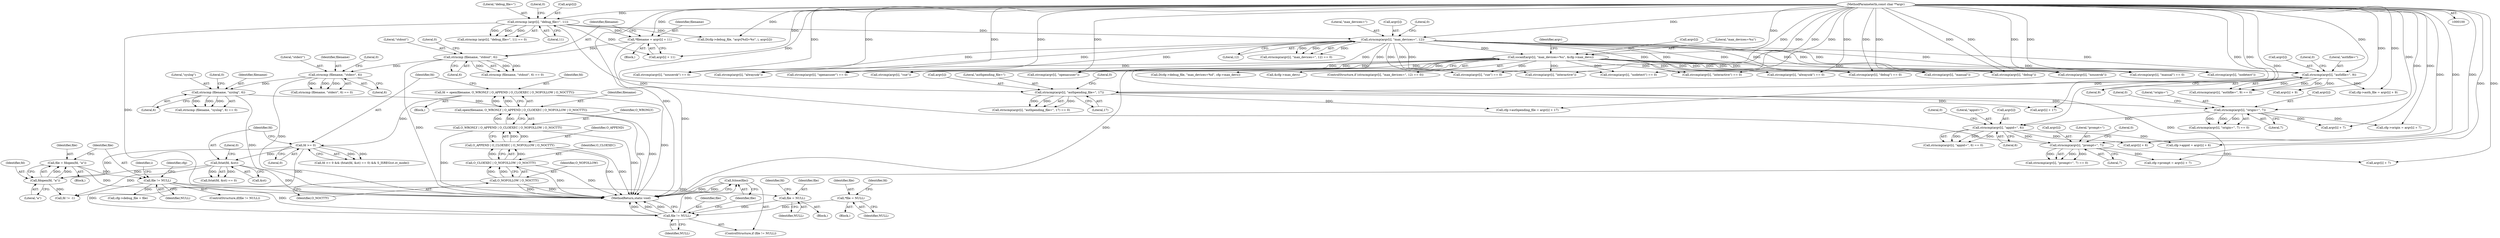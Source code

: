 digraph "0_pam-u2f_18b1914e32b74ff52000f10e97067e841e5fff62_0@API" {
"1000654" [label="(Call,fclose(file))"];
"1000651" [label="(Call,file != NULL)"];
"1000449" [label="(Call,file != NULL)"];
"1000443" [label="(Call,file = fdopen(fd, \"a\"))"];
"1000445" [label="(Call,fdopen(fd, \"a\"))"];
"1000433" [label="(Call,fstat(fd, &st))"];
"1000428" [label="(Call,fd >= 0)"];
"1000413" [label="(Call,fd = open(filename, O_WRONLY | O_APPEND | O_CLOEXEC | O_NOFOLLOW | O_NOCTTY))"];
"1000415" [label="(Call,open(filename, O_WRONLY | O_APPEND | O_CLOEXEC | O_NOFOLLOW | O_NOCTTY))"];
"1000397" [label="(Call,strncmp (filename, \"syslog\", 6))"];
"1000383" [label="(Call,strncmp (filename, \"stderr\", 6))"];
"1000369" [label="(Call,strncmp (filename, \"stdout\", 6))"];
"1000360" [label="(Call,*filename = argv[i] + 11)"];
"1000351" [label="(Call,strncmp (argv[i], \"debug_file=\", 11))"];
"1000333" [label="(Call,strncmp(argv[i], \"prompt=\", 7))"];
"1000315" [label="(Call,strncmp(argv[i], \"appid=\", 6))"];
"1000297" [label="(Call,strncmp(argv[i], \"origin=\", 7))"];
"1000279" [label="(Call,strncmp(argv[i], \"authpending_file=\", 17))"];
"1000261" [label="(Call,strncmp(argv[i], \"authfile=\", 9))"];
"1000103" [label="(MethodParameterIn,const char **argv)"];
"1000139" [label="(Call,strncmp(argv[i], \"max_devices=\", 12))"];
"1000146" [label="(Call,sscanf(argv[i], \"max_devices=%u\", &cfg->max_devs))"];
"1000417" [label="(Call,O_WRONLY | O_APPEND | O_CLOEXEC | O_NOFOLLOW | O_NOCTTY)"];
"1000419" [label="(Call,O_APPEND | O_CLOEXEC | O_NOFOLLOW | O_NOCTTY)"];
"1000421" [label="(Call,O_CLOEXEC | O_NOFOLLOW | O_NOCTTY)"];
"1000423" [label="(Call,O_NOFOLLOW | O_NOCTTY)"];
"1000463" [label="(Call,file = NULL)"];
"1000108" [label="(Call,*file = NULL)"];
"1000449" [label="(Call,file != NULL)"];
"1000150" [label="(Literal,\"max_devices=%u\")"];
"1000143" [label="(Literal,\"max_devices=\")"];
"1000506" [label="(Call,D(cfg->debug_file, \"max_devices=%d\", cfg->max_devs))"];
"1000350" [label="(Call,strncmp (argv[i], \"debug_file=\", 11) == 0)"];
"1000416" [label="(Identifier,filename)"];
"1000169" [label="(Call,strcmp(argv[i], \"debug\") == 0)"];
"1000362" [label="(Call,argv[i] + 11)"];
"1000159" [label="(Identifier,argv)"];
"1000419" [label="(Call,O_APPEND | O_CLOEXEC | O_NOFOLLOW | O_NOCTTY)"];
"1000235" [label="(Call,strcmp(argv[i], \"cue\"))"];
"1000247" [label="(Call,strcmp(argv[i], \"nodetect\") == 0)"];
"1000413" [label="(Call,fd = open(filename, O_WRONLY | O_APPEND | O_CLOEXEC | O_NOFOLLOW | O_NOCTTY))"];
"1000183" [label="(Call,strcmp(argv[i], \"nouserok\"))"];
"1000140" [label="(Call,argv[i])"];
"1000368" [label="(Call,strncmp (filename, \"stdout\", 6) == 0)"];
"1000427" [label="(Call,fd >= 0 && (fstat(fd, &st) == 0) && S_ISREG(st.st_mode))"];
"1000308" [label="(Call,argv[i] + 7)"];
"1000382" [label="(Call,strncmp (filename, \"stderr\", 6) == 0)"];
"1000414" [label="(Identifier,fd)"];
"1000372" [label="(Literal,6)"];
"1000415" [label="(Call,open(filename, O_WRONLY | O_APPEND | O_CLOEXEC | O_NOFOLLOW | O_NOCTTY))"];
"1000370" [label="(Identifier,filename)"];
"1000656" [label="(MethodReturn,static void)"];
"1000209" [label="(Call,strcmp(argv[i], \"alwaysok\"))"];
"1000361" [label="(Identifier,filename)"];
"1000421" [label="(Call,O_CLOEXEC | O_NOFOLLOW | O_NOCTTY)"];
"1000655" [label="(Identifier,file)"];
"1000279" [label="(Call,strncmp(argv[i], \"authpending_file=\", 17))"];
"1000453" [label="(Call,cfg->debug_file = file)"];
"1000357" [label="(Literal,0)"];
"1000196" [label="(Call,strcmp(argv[i], \"openasuser\"))"];
"1000234" [label="(Call,strcmp(argv[i], \"cue\") == 0)"];
"1000387" [label="(Literal,0)"];
"1000351" [label="(Call,strncmp (argv[i], \"debug_file=\", 11))"];
"1000424" [label="(Identifier,O_NOFOLLOW)"];
"1000418" [label="(Identifier,O_WRONLY)"];
"1000261" [label="(Call,strncmp(argv[i], \"authfile=\", 9))"];
"1000326" [label="(Call,argv[i] + 6)"];
"1000151" [label="(Call,&cfg->max_devs)"];
"1000296" [label="(Call,strncmp(argv[i], \"origin=\", 7) == 0)"];
"1000442" [label="(Block,)"];
"1000444" [label="(Identifier,file)"];
"1000412" [label="(Block,)"];
"1000333" [label="(Call,strncmp(argv[i], \"prompt=\", 7))"];
"1000208" [label="(Call,strcmp(argv[i], \"alwaysok\") == 0)"];
"1000334" [label="(Call,argv[i])"];
"1000360" [label="(Call,*filename = argv[i] + 11)"];
"1000298" [label="(Call,argv[i])"];
"1000420" [label="(Identifier,O_APPEND)"];
"1000267" [label="(Literal,0)"];
"1000430" [label="(Literal,0)"];
"1000280" [label="(Call,argv[i])"];
"1000653" [label="(Identifier,NULL)"];
"1000465" [label="(Identifier,NULL)"];
"1000463" [label="(Call,file = NULL)"];
"1000135" [label="(Identifier,i)"];
"1000398" [label="(Identifier,filename)"];
"1000352" [label="(Call,argv[i])"];
"1000340" [label="(Call,cfg->prompt = argv[i] + 7)"];
"1000385" [label="(Literal,\"stderr\")"];
"1000284" [label="(Literal,17)"];
"1000156" [label="(Call,strcmp(argv[i], \"manual\") == 0)"];
"1000373" [label="(Literal,0)"];
"1000304" [label="(Call,cfg->origin = argv[i] + 7)"];
"1000399" [label="(Literal,\"syslog\")"];
"1000434" [label="(Identifier,fd)"];
"1000337" [label="(Literal,\"prompt=\")"];
"1000145" [label="(Literal,0)"];
"1000265" [label="(Literal,\"authfile=\")"];
"1000432" [label="(Call,fstat(fd, &st) == 0)"];
"1000332" [label="(Call,strncmp(argv[i], \"prompt=\", 7) == 0)"];
"1000423" [label="(Call,O_NOFOLLOW | O_NOCTTY)"];
"1000446" [label="(Identifier,fd)"];
"1000283" [label="(Literal,\"authpending_file=\")"];
"1000452" [label="(Block,)"];
"1000314" [label="(Call,strncmp(argv[i], \"appid=\", 6) == 0)"];
"1000386" [label="(Literal,6)"];
"1000109" [label="(Identifier,file)"];
"1000425" [label="(Identifier,O_NOCTTY)"];
"1000384" [label="(Identifier,filename)"];
"1000371" [label="(Literal,\"stdout\")"];
"1000303" [label="(Literal,0)"];
"1000401" [label="(Literal,0)"];
"1000110" [label="(Identifier,NULL)"];
"1000144" [label="(Literal,12)"];
"1000285" [label="(Literal,0)"];
"1000260" [label="(Call,strncmp(argv[i], \"authfile=\", 9) == 0)"];
"1000497" [label="(Call,D(cfg->debug_file, \"argv[%d]=%s\", i, argv[i]))"];
"1000248" [label="(Call,strcmp(argv[i], \"nodetect\"))"];
"1000433" [label="(Call,fstat(fd, &st))"];
"1000182" [label="(Call,strcmp(argv[i], \"nouserok\") == 0)"];
"1000344" [label="(Call,argv[i] + 7)"];
"1000147" [label="(Call,argv[i])"];
"1000195" [label="(Call,strcmp(argv[i], \"openasuser\") == 0)"];
"1000400" [label="(Literal,6)"];
"1000301" [label="(Literal,\"origin=\")"];
"1000339" [label="(Literal,0)"];
"1000451" [label="(Identifier,NULL)"];
"1000272" [label="(Call,argv[i] + 9)"];
"1000467" [label="(Identifier,fd)"];
"1000113" [label="(Identifier,fd)"];
"1000445" [label="(Call,fdopen(fd, \"a\"))"];
"1000338" [label="(Literal,7)"];
"1000644" [label="(Call,fd != -1)"];
"1000356" [label="(Literal,11)"];
"1000383" [label="(Call,strncmp (filename, \"stderr\", 6))"];
"1000654" [label="(Call,fclose(file))"];
"1000322" [label="(Call,cfg->appid = argv[i] + 6)"];
"1000321" [label="(Literal,0)"];
"1000222" [label="(Call,strcmp(argv[i], \"interactive\"))"];
"1000450" [label="(Identifier,file)"];
"1000266" [label="(Literal,9)"];
"1000105" [label="(Block,)"];
"1000437" [label="(Literal,0)"];
"1000652" [label="(Identifier,file)"];
"1000315" [label="(Call,strncmp(argv[i], \"appid=\", 6))"];
"1000139" [label="(Call,strncmp(argv[i], \"max_devices=\", 12))"];
"1000278" [label="(Call,strncmp(argv[i], \"authpending_file=\", 17) == 0)"];
"1000103" [label="(MethodParameterIn,const char **argv)"];
"1000428" [label="(Call,fd >= 0)"];
"1000221" [label="(Call,strcmp(argv[i], \"interactive\") == 0)"];
"1000417" [label="(Call,O_WRONLY | O_APPEND | O_CLOEXEC | O_NOFOLLOW | O_NOCTTY)"];
"1000319" [label="(Literal,\"appid=\")"];
"1000651" [label="(Call,file != NULL)"];
"1000355" [label="(Literal,\"debug_file=\")"];
"1000447" [label="(Literal,\"a\")"];
"1000137" [label="(ControlStructure,if (strncmp(argv[i], \"max_devices=\", 12) == 0))"];
"1000448" [label="(ControlStructure,if(file != NULL))"];
"1000369" [label="(Call,strncmp (filename, \"stdout\", 6))"];
"1000157" [label="(Call,strcmp(argv[i], \"manual\"))"];
"1000302" [label="(Literal,7)"];
"1000397" [label="(Call,strncmp (filename, \"syslog\", 6))"];
"1000262" [label="(Call,argv[i])"];
"1000138" [label="(Call,strncmp(argv[i], \"max_devices=\", 12) == 0)"];
"1000464" [label="(Identifier,file)"];
"1000435" [label="(Call,&st)"];
"1000455" [label="(Identifier,cfg)"];
"1000297" [label="(Call,strncmp(argv[i], \"origin=\", 7))"];
"1000170" [label="(Call,strcmp(argv[i], \"debug\"))"];
"1000429" [label="(Identifier,fd)"];
"1000396" [label="(Call,strncmp (filename, \"syslog\", 6) == 0)"];
"1000108" [label="(Call,*file = NULL)"];
"1000286" [label="(Call,cfg->authpending_file = argv[i] + 17)"];
"1000650" [label="(ControlStructure,if (file != NULL))"];
"1000443" [label="(Call,file = fdopen(fd, \"a\"))"];
"1000290" [label="(Call,argv[i] + 17)"];
"1000146" [label="(Call,sscanf(argv[i], \"max_devices=%u\", &cfg->max_devs))"];
"1000320" [label="(Literal,6)"];
"1000268" [label="(Call,cfg->auth_file = argv[i] + 9)"];
"1000358" [label="(Block,)"];
"1000316" [label="(Call,argv[i])"];
"1000422" [label="(Identifier,O_CLOEXEC)"];
"1000654" -> "1000650"  [label="AST: "];
"1000654" -> "1000655"  [label="CFG: "];
"1000655" -> "1000654"  [label="AST: "];
"1000656" -> "1000654"  [label="CFG: "];
"1000654" -> "1000656"  [label="DDG: "];
"1000654" -> "1000656"  [label="DDG: "];
"1000651" -> "1000654"  [label="DDG: "];
"1000651" -> "1000650"  [label="AST: "];
"1000651" -> "1000653"  [label="CFG: "];
"1000652" -> "1000651"  [label="AST: "];
"1000653" -> "1000651"  [label="AST: "];
"1000655" -> "1000651"  [label="CFG: "];
"1000656" -> "1000651"  [label="CFG: "];
"1000651" -> "1000656"  [label="DDG: "];
"1000651" -> "1000656"  [label="DDG: "];
"1000651" -> "1000656"  [label="DDG: "];
"1000449" -> "1000651"  [label="DDG: "];
"1000449" -> "1000651"  [label="DDG: "];
"1000463" -> "1000651"  [label="DDG: "];
"1000108" -> "1000651"  [label="DDG: "];
"1000449" -> "1000448"  [label="AST: "];
"1000449" -> "1000451"  [label="CFG: "];
"1000450" -> "1000449"  [label="AST: "];
"1000451" -> "1000449"  [label="AST: "];
"1000455" -> "1000449"  [label="CFG: "];
"1000135" -> "1000449"  [label="CFG: "];
"1000443" -> "1000449"  [label="DDG: "];
"1000449" -> "1000453"  [label="DDG: "];
"1000449" -> "1000463"  [label="DDG: "];
"1000443" -> "1000442"  [label="AST: "];
"1000443" -> "1000445"  [label="CFG: "];
"1000444" -> "1000443"  [label="AST: "];
"1000445" -> "1000443"  [label="AST: "];
"1000450" -> "1000443"  [label="CFG: "];
"1000443" -> "1000656"  [label="DDG: "];
"1000445" -> "1000443"  [label="DDG: "];
"1000445" -> "1000443"  [label="DDG: "];
"1000445" -> "1000447"  [label="CFG: "];
"1000446" -> "1000445"  [label="AST: "];
"1000447" -> "1000445"  [label="AST: "];
"1000433" -> "1000445"  [label="DDG: "];
"1000428" -> "1000445"  [label="DDG: "];
"1000445" -> "1000644"  [label="DDG: "];
"1000433" -> "1000432"  [label="AST: "];
"1000433" -> "1000435"  [label="CFG: "];
"1000434" -> "1000433"  [label="AST: "];
"1000435" -> "1000433"  [label="AST: "];
"1000437" -> "1000433"  [label="CFG: "];
"1000433" -> "1000656"  [label="DDG: "];
"1000433" -> "1000432"  [label="DDG: "];
"1000433" -> "1000432"  [label="DDG: "];
"1000428" -> "1000433"  [label="DDG: "];
"1000433" -> "1000644"  [label="DDG: "];
"1000428" -> "1000427"  [label="AST: "];
"1000428" -> "1000430"  [label="CFG: "];
"1000429" -> "1000428"  [label="AST: "];
"1000430" -> "1000428"  [label="AST: "];
"1000434" -> "1000428"  [label="CFG: "];
"1000427" -> "1000428"  [label="CFG: "];
"1000428" -> "1000427"  [label="DDG: "];
"1000428" -> "1000427"  [label="DDG: "];
"1000413" -> "1000428"  [label="DDG: "];
"1000428" -> "1000644"  [label="DDG: "];
"1000413" -> "1000412"  [label="AST: "];
"1000413" -> "1000415"  [label="CFG: "];
"1000414" -> "1000413"  [label="AST: "];
"1000415" -> "1000413"  [label="AST: "];
"1000429" -> "1000413"  [label="CFG: "];
"1000413" -> "1000656"  [label="DDG: "];
"1000415" -> "1000413"  [label="DDG: "];
"1000415" -> "1000413"  [label="DDG: "];
"1000415" -> "1000417"  [label="CFG: "];
"1000416" -> "1000415"  [label="AST: "];
"1000417" -> "1000415"  [label="AST: "];
"1000415" -> "1000656"  [label="DDG: "];
"1000415" -> "1000656"  [label="DDG: "];
"1000397" -> "1000415"  [label="DDG: "];
"1000417" -> "1000415"  [label="DDG: "];
"1000417" -> "1000415"  [label="DDG: "];
"1000397" -> "1000396"  [label="AST: "];
"1000397" -> "1000400"  [label="CFG: "];
"1000398" -> "1000397"  [label="AST: "];
"1000399" -> "1000397"  [label="AST: "];
"1000400" -> "1000397"  [label="AST: "];
"1000401" -> "1000397"  [label="CFG: "];
"1000397" -> "1000656"  [label="DDG: "];
"1000397" -> "1000396"  [label="DDG: "];
"1000397" -> "1000396"  [label="DDG: "];
"1000397" -> "1000396"  [label="DDG: "];
"1000383" -> "1000397"  [label="DDG: "];
"1000383" -> "1000382"  [label="AST: "];
"1000383" -> "1000386"  [label="CFG: "];
"1000384" -> "1000383"  [label="AST: "];
"1000385" -> "1000383"  [label="AST: "];
"1000386" -> "1000383"  [label="AST: "];
"1000387" -> "1000383"  [label="CFG: "];
"1000383" -> "1000656"  [label="DDG: "];
"1000383" -> "1000382"  [label="DDG: "];
"1000383" -> "1000382"  [label="DDG: "];
"1000383" -> "1000382"  [label="DDG: "];
"1000369" -> "1000383"  [label="DDG: "];
"1000369" -> "1000368"  [label="AST: "];
"1000369" -> "1000372"  [label="CFG: "];
"1000370" -> "1000369"  [label="AST: "];
"1000371" -> "1000369"  [label="AST: "];
"1000372" -> "1000369"  [label="AST: "];
"1000373" -> "1000369"  [label="CFG: "];
"1000369" -> "1000656"  [label="DDG: "];
"1000369" -> "1000368"  [label="DDG: "];
"1000369" -> "1000368"  [label="DDG: "];
"1000369" -> "1000368"  [label="DDG: "];
"1000360" -> "1000369"  [label="DDG: "];
"1000360" -> "1000358"  [label="AST: "];
"1000360" -> "1000362"  [label="CFG: "];
"1000361" -> "1000360"  [label="AST: "];
"1000362" -> "1000360"  [label="AST: "];
"1000370" -> "1000360"  [label="CFG: "];
"1000360" -> "1000656"  [label="DDG: "];
"1000351" -> "1000360"  [label="DDG: "];
"1000103" -> "1000360"  [label="DDG: "];
"1000351" -> "1000350"  [label="AST: "];
"1000351" -> "1000356"  [label="CFG: "];
"1000352" -> "1000351"  [label="AST: "];
"1000355" -> "1000351"  [label="AST: "];
"1000356" -> "1000351"  [label="AST: "];
"1000357" -> "1000351"  [label="CFG: "];
"1000351" -> "1000656"  [label="DDG: "];
"1000351" -> "1000139"  [label="DDG: "];
"1000351" -> "1000350"  [label="DDG: "];
"1000351" -> "1000350"  [label="DDG: "];
"1000351" -> "1000350"  [label="DDG: "];
"1000333" -> "1000351"  [label="DDG: "];
"1000103" -> "1000351"  [label="DDG: "];
"1000351" -> "1000362"  [label="DDG: "];
"1000351" -> "1000497"  [label="DDG: "];
"1000333" -> "1000332"  [label="AST: "];
"1000333" -> "1000338"  [label="CFG: "];
"1000334" -> "1000333"  [label="AST: "];
"1000337" -> "1000333"  [label="AST: "];
"1000338" -> "1000333"  [label="AST: "];
"1000339" -> "1000333"  [label="CFG: "];
"1000333" -> "1000332"  [label="DDG: "];
"1000333" -> "1000332"  [label="DDG: "];
"1000333" -> "1000332"  [label="DDG: "];
"1000315" -> "1000333"  [label="DDG: "];
"1000103" -> "1000333"  [label="DDG: "];
"1000333" -> "1000340"  [label="DDG: "];
"1000333" -> "1000344"  [label="DDG: "];
"1000315" -> "1000314"  [label="AST: "];
"1000315" -> "1000320"  [label="CFG: "];
"1000316" -> "1000315"  [label="AST: "];
"1000319" -> "1000315"  [label="AST: "];
"1000320" -> "1000315"  [label="AST: "];
"1000321" -> "1000315"  [label="CFG: "];
"1000315" -> "1000314"  [label="DDG: "];
"1000315" -> "1000314"  [label="DDG: "];
"1000315" -> "1000314"  [label="DDG: "];
"1000297" -> "1000315"  [label="DDG: "];
"1000103" -> "1000315"  [label="DDG: "];
"1000315" -> "1000322"  [label="DDG: "];
"1000315" -> "1000326"  [label="DDG: "];
"1000297" -> "1000296"  [label="AST: "];
"1000297" -> "1000302"  [label="CFG: "];
"1000298" -> "1000297"  [label="AST: "];
"1000301" -> "1000297"  [label="AST: "];
"1000302" -> "1000297"  [label="AST: "];
"1000303" -> "1000297"  [label="CFG: "];
"1000297" -> "1000296"  [label="DDG: "];
"1000297" -> "1000296"  [label="DDG: "];
"1000297" -> "1000296"  [label="DDG: "];
"1000279" -> "1000297"  [label="DDG: "];
"1000103" -> "1000297"  [label="DDG: "];
"1000297" -> "1000304"  [label="DDG: "];
"1000297" -> "1000308"  [label="DDG: "];
"1000279" -> "1000278"  [label="AST: "];
"1000279" -> "1000284"  [label="CFG: "];
"1000280" -> "1000279"  [label="AST: "];
"1000283" -> "1000279"  [label="AST: "];
"1000284" -> "1000279"  [label="AST: "];
"1000285" -> "1000279"  [label="CFG: "];
"1000279" -> "1000278"  [label="DDG: "];
"1000279" -> "1000278"  [label="DDG: "];
"1000279" -> "1000278"  [label="DDG: "];
"1000261" -> "1000279"  [label="DDG: "];
"1000103" -> "1000279"  [label="DDG: "];
"1000279" -> "1000286"  [label="DDG: "];
"1000279" -> "1000290"  [label="DDG: "];
"1000261" -> "1000260"  [label="AST: "];
"1000261" -> "1000266"  [label="CFG: "];
"1000262" -> "1000261"  [label="AST: "];
"1000265" -> "1000261"  [label="AST: "];
"1000266" -> "1000261"  [label="AST: "];
"1000267" -> "1000261"  [label="CFG: "];
"1000261" -> "1000260"  [label="DDG: "];
"1000261" -> "1000260"  [label="DDG: "];
"1000261" -> "1000260"  [label="DDG: "];
"1000103" -> "1000261"  [label="DDG: "];
"1000139" -> "1000261"  [label="DDG: "];
"1000146" -> "1000261"  [label="DDG: "];
"1000261" -> "1000268"  [label="DDG: "];
"1000261" -> "1000272"  [label="DDG: "];
"1000103" -> "1000100"  [label="AST: "];
"1000103" -> "1000656"  [label="DDG: "];
"1000103" -> "1000139"  [label="DDG: "];
"1000103" -> "1000146"  [label="DDG: "];
"1000103" -> "1000156"  [label="DDG: "];
"1000103" -> "1000157"  [label="DDG: "];
"1000103" -> "1000169"  [label="DDG: "];
"1000103" -> "1000170"  [label="DDG: "];
"1000103" -> "1000182"  [label="DDG: "];
"1000103" -> "1000183"  [label="DDG: "];
"1000103" -> "1000195"  [label="DDG: "];
"1000103" -> "1000196"  [label="DDG: "];
"1000103" -> "1000208"  [label="DDG: "];
"1000103" -> "1000209"  [label="DDG: "];
"1000103" -> "1000221"  [label="DDG: "];
"1000103" -> "1000222"  [label="DDG: "];
"1000103" -> "1000234"  [label="DDG: "];
"1000103" -> "1000235"  [label="DDG: "];
"1000103" -> "1000247"  [label="DDG: "];
"1000103" -> "1000248"  [label="DDG: "];
"1000103" -> "1000268"  [label="DDG: "];
"1000103" -> "1000272"  [label="DDG: "];
"1000103" -> "1000286"  [label="DDG: "];
"1000103" -> "1000290"  [label="DDG: "];
"1000103" -> "1000304"  [label="DDG: "];
"1000103" -> "1000308"  [label="DDG: "];
"1000103" -> "1000322"  [label="DDG: "];
"1000103" -> "1000326"  [label="DDG: "];
"1000103" -> "1000340"  [label="DDG: "];
"1000103" -> "1000344"  [label="DDG: "];
"1000103" -> "1000362"  [label="DDG: "];
"1000103" -> "1000497"  [label="DDG: "];
"1000139" -> "1000138"  [label="AST: "];
"1000139" -> "1000144"  [label="CFG: "];
"1000140" -> "1000139"  [label="AST: "];
"1000143" -> "1000139"  [label="AST: "];
"1000144" -> "1000139"  [label="AST: "];
"1000145" -> "1000139"  [label="CFG: "];
"1000139" -> "1000138"  [label="DDG: "];
"1000139" -> "1000138"  [label="DDG: "];
"1000139" -> "1000138"  [label="DDG: "];
"1000139" -> "1000146"  [label="DDG: "];
"1000139" -> "1000156"  [label="DDG: "];
"1000139" -> "1000157"  [label="DDG: "];
"1000139" -> "1000169"  [label="DDG: "];
"1000139" -> "1000170"  [label="DDG: "];
"1000139" -> "1000182"  [label="DDG: "];
"1000139" -> "1000183"  [label="DDG: "];
"1000139" -> "1000195"  [label="DDG: "];
"1000139" -> "1000196"  [label="DDG: "];
"1000139" -> "1000208"  [label="DDG: "];
"1000139" -> "1000209"  [label="DDG: "];
"1000139" -> "1000221"  [label="DDG: "];
"1000139" -> "1000222"  [label="DDG: "];
"1000139" -> "1000234"  [label="DDG: "];
"1000139" -> "1000235"  [label="DDG: "];
"1000139" -> "1000247"  [label="DDG: "];
"1000139" -> "1000248"  [label="DDG: "];
"1000146" -> "1000137"  [label="AST: "];
"1000146" -> "1000151"  [label="CFG: "];
"1000147" -> "1000146"  [label="AST: "];
"1000150" -> "1000146"  [label="AST: "];
"1000151" -> "1000146"  [label="AST: "];
"1000159" -> "1000146"  [label="CFG: "];
"1000146" -> "1000656"  [label="DDG: "];
"1000146" -> "1000656"  [label="DDG: "];
"1000146" -> "1000156"  [label="DDG: "];
"1000146" -> "1000157"  [label="DDG: "];
"1000146" -> "1000169"  [label="DDG: "];
"1000146" -> "1000170"  [label="DDG: "];
"1000146" -> "1000182"  [label="DDG: "];
"1000146" -> "1000183"  [label="DDG: "];
"1000146" -> "1000195"  [label="DDG: "];
"1000146" -> "1000196"  [label="DDG: "];
"1000146" -> "1000208"  [label="DDG: "];
"1000146" -> "1000209"  [label="DDG: "];
"1000146" -> "1000221"  [label="DDG: "];
"1000146" -> "1000222"  [label="DDG: "];
"1000146" -> "1000234"  [label="DDG: "];
"1000146" -> "1000235"  [label="DDG: "];
"1000146" -> "1000247"  [label="DDG: "];
"1000146" -> "1000248"  [label="DDG: "];
"1000146" -> "1000506"  [label="DDG: "];
"1000417" -> "1000419"  [label="CFG: "];
"1000418" -> "1000417"  [label="AST: "];
"1000419" -> "1000417"  [label="AST: "];
"1000417" -> "1000656"  [label="DDG: "];
"1000417" -> "1000656"  [label="DDG: "];
"1000419" -> "1000417"  [label="DDG: "];
"1000419" -> "1000417"  [label="DDG: "];
"1000419" -> "1000421"  [label="CFG: "];
"1000420" -> "1000419"  [label="AST: "];
"1000421" -> "1000419"  [label="AST: "];
"1000419" -> "1000656"  [label="DDG: "];
"1000419" -> "1000656"  [label="DDG: "];
"1000421" -> "1000419"  [label="DDG: "];
"1000421" -> "1000419"  [label="DDG: "];
"1000421" -> "1000423"  [label="CFG: "];
"1000422" -> "1000421"  [label="AST: "];
"1000423" -> "1000421"  [label="AST: "];
"1000421" -> "1000656"  [label="DDG: "];
"1000421" -> "1000656"  [label="DDG: "];
"1000423" -> "1000421"  [label="DDG: "];
"1000423" -> "1000421"  [label="DDG: "];
"1000423" -> "1000425"  [label="CFG: "];
"1000424" -> "1000423"  [label="AST: "];
"1000425" -> "1000423"  [label="AST: "];
"1000423" -> "1000656"  [label="DDG: "];
"1000423" -> "1000656"  [label="DDG: "];
"1000463" -> "1000452"  [label="AST: "];
"1000463" -> "1000465"  [label="CFG: "];
"1000464" -> "1000463"  [label="AST: "];
"1000465" -> "1000463"  [label="AST: "];
"1000467" -> "1000463"  [label="CFG: "];
"1000108" -> "1000105"  [label="AST: "];
"1000108" -> "1000110"  [label="CFG: "];
"1000109" -> "1000108"  [label="AST: "];
"1000110" -> "1000108"  [label="AST: "];
"1000113" -> "1000108"  [label="CFG: "];
}
